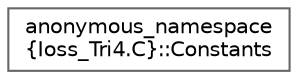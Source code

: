 digraph "Graphical Class Hierarchy"
{
 // INTERACTIVE_SVG=YES
 // LATEX_PDF_SIZE
  bgcolor="transparent";
  edge [fontname=Helvetica,fontsize=10,labelfontname=Helvetica,labelfontsize=10];
  node [fontname=Helvetica,fontsize=10,shape=box,height=0.2,width=0.4];
  rankdir="LR";
  Node0 [id="Node000000",label="anonymous_namespace\l\{Ioss_Tri4.C\}::Constants",height=0.2,width=0.4,color="grey40", fillcolor="white", style="filled",URL="$structanonymous__namespace_02Ioss__Tri4_8C_03_1_1Constants.html",tooltip=" "];
}
